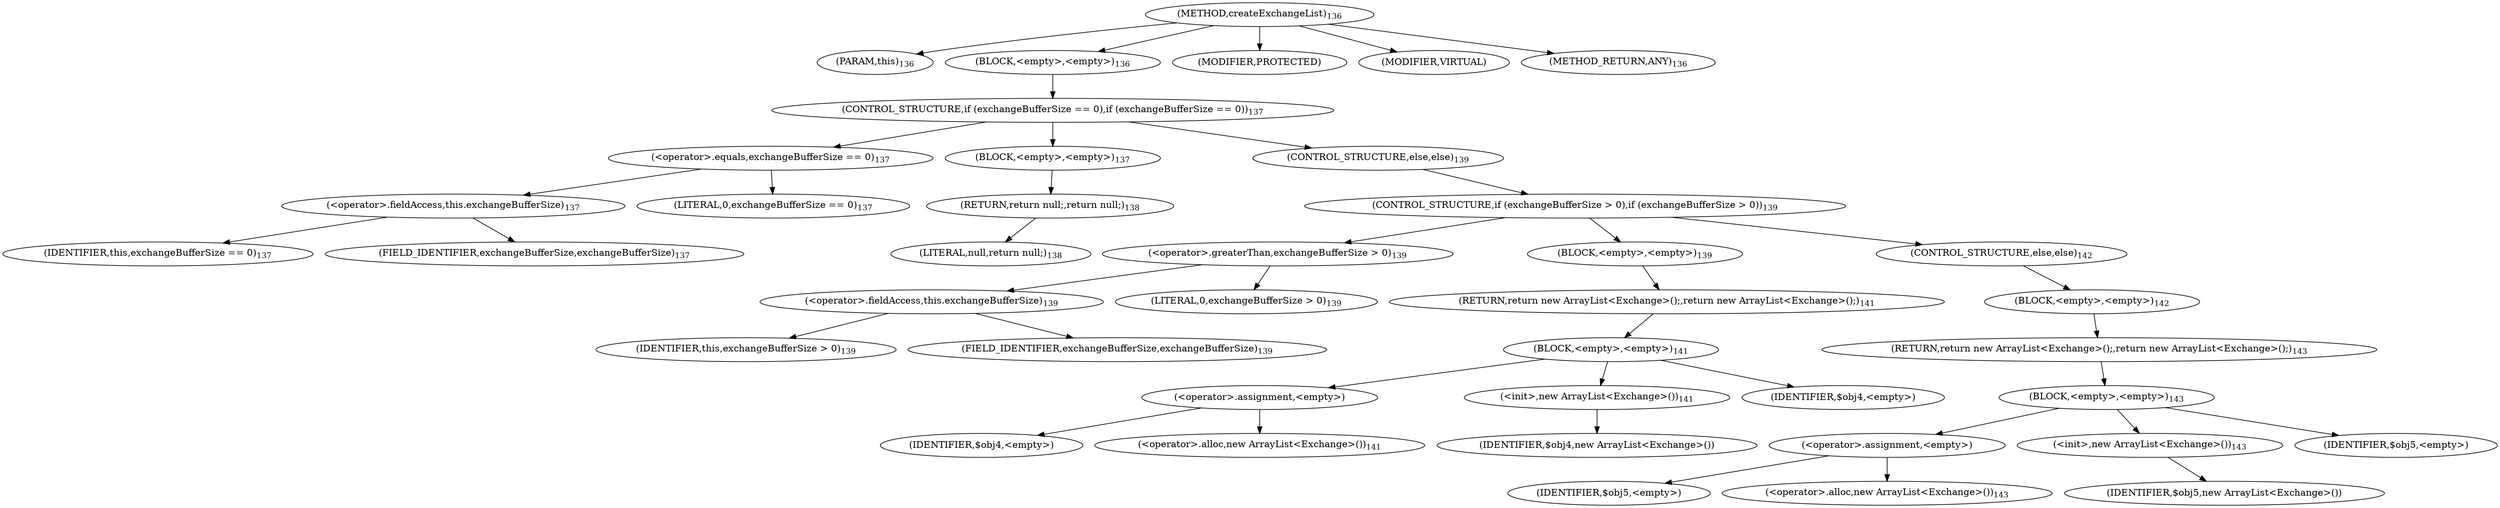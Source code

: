 digraph "createExchangeList" {  
"302" [label = <(METHOD,createExchangeList)<SUB>136</SUB>> ]
"303" [label = <(PARAM,this)<SUB>136</SUB>> ]
"304" [label = <(BLOCK,&lt;empty&gt;,&lt;empty&gt;)<SUB>136</SUB>> ]
"305" [label = <(CONTROL_STRUCTURE,if (exchangeBufferSize == 0),if (exchangeBufferSize == 0))<SUB>137</SUB>> ]
"306" [label = <(&lt;operator&gt;.equals,exchangeBufferSize == 0)<SUB>137</SUB>> ]
"307" [label = <(&lt;operator&gt;.fieldAccess,this.exchangeBufferSize)<SUB>137</SUB>> ]
"308" [label = <(IDENTIFIER,this,exchangeBufferSize == 0)<SUB>137</SUB>> ]
"309" [label = <(FIELD_IDENTIFIER,exchangeBufferSize,exchangeBufferSize)<SUB>137</SUB>> ]
"310" [label = <(LITERAL,0,exchangeBufferSize == 0)<SUB>137</SUB>> ]
"311" [label = <(BLOCK,&lt;empty&gt;,&lt;empty&gt;)<SUB>137</SUB>> ]
"312" [label = <(RETURN,return null;,return null;)<SUB>138</SUB>> ]
"313" [label = <(LITERAL,null,return null;)<SUB>138</SUB>> ]
"314" [label = <(CONTROL_STRUCTURE,else,else)<SUB>139</SUB>> ]
"315" [label = <(CONTROL_STRUCTURE,if (exchangeBufferSize &gt; 0),if (exchangeBufferSize &gt; 0))<SUB>139</SUB>> ]
"316" [label = <(&lt;operator&gt;.greaterThan,exchangeBufferSize &gt; 0)<SUB>139</SUB>> ]
"317" [label = <(&lt;operator&gt;.fieldAccess,this.exchangeBufferSize)<SUB>139</SUB>> ]
"318" [label = <(IDENTIFIER,this,exchangeBufferSize &gt; 0)<SUB>139</SUB>> ]
"319" [label = <(FIELD_IDENTIFIER,exchangeBufferSize,exchangeBufferSize)<SUB>139</SUB>> ]
"320" [label = <(LITERAL,0,exchangeBufferSize &gt; 0)<SUB>139</SUB>> ]
"321" [label = <(BLOCK,&lt;empty&gt;,&lt;empty&gt;)<SUB>139</SUB>> ]
"322" [label = <(RETURN,return new ArrayList&lt;Exchange&gt;();,return new ArrayList&lt;Exchange&gt;();)<SUB>141</SUB>> ]
"323" [label = <(BLOCK,&lt;empty&gt;,&lt;empty&gt;)<SUB>141</SUB>> ]
"324" [label = <(&lt;operator&gt;.assignment,&lt;empty&gt;)> ]
"325" [label = <(IDENTIFIER,$obj4,&lt;empty&gt;)> ]
"326" [label = <(&lt;operator&gt;.alloc,new ArrayList&lt;Exchange&gt;())<SUB>141</SUB>> ]
"327" [label = <(&lt;init&gt;,new ArrayList&lt;Exchange&gt;())<SUB>141</SUB>> ]
"328" [label = <(IDENTIFIER,$obj4,new ArrayList&lt;Exchange&gt;())> ]
"329" [label = <(IDENTIFIER,$obj4,&lt;empty&gt;)> ]
"330" [label = <(CONTROL_STRUCTURE,else,else)<SUB>142</SUB>> ]
"331" [label = <(BLOCK,&lt;empty&gt;,&lt;empty&gt;)<SUB>142</SUB>> ]
"332" [label = <(RETURN,return new ArrayList&lt;Exchange&gt;();,return new ArrayList&lt;Exchange&gt;();)<SUB>143</SUB>> ]
"333" [label = <(BLOCK,&lt;empty&gt;,&lt;empty&gt;)<SUB>143</SUB>> ]
"334" [label = <(&lt;operator&gt;.assignment,&lt;empty&gt;)> ]
"335" [label = <(IDENTIFIER,$obj5,&lt;empty&gt;)> ]
"336" [label = <(&lt;operator&gt;.alloc,new ArrayList&lt;Exchange&gt;())<SUB>143</SUB>> ]
"337" [label = <(&lt;init&gt;,new ArrayList&lt;Exchange&gt;())<SUB>143</SUB>> ]
"338" [label = <(IDENTIFIER,$obj5,new ArrayList&lt;Exchange&gt;())> ]
"339" [label = <(IDENTIFIER,$obj5,&lt;empty&gt;)> ]
"340" [label = <(MODIFIER,PROTECTED)> ]
"341" [label = <(MODIFIER,VIRTUAL)> ]
"342" [label = <(METHOD_RETURN,ANY)<SUB>136</SUB>> ]
  "302" -> "303" 
  "302" -> "304" 
  "302" -> "340" 
  "302" -> "341" 
  "302" -> "342" 
  "304" -> "305" 
  "305" -> "306" 
  "305" -> "311" 
  "305" -> "314" 
  "306" -> "307" 
  "306" -> "310" 
  "307" -> "308" 
  "307" -> "309" 
  "311" -> "312" 
  "312" -> "313" 
  "314" -> "315" 
  "315" -> "316" 
  "315" -> "321" 
  "315" -> "330" 
  "316" -> "317" 
  "316" -> "320" 
  "317" -> "318" 
  "317" -> "319" 
  "321" -> "322" 
  "322" -> "323" 
  "323" -> "324" 
  "323" -> "327" 
  "323" -> "329" 
  "324" -> "325" 
  "324" -> "326" 
  "327" -> "328" 
  "330" -> "331" 
  "331" -> "332" 
  "332" -> "333" 
  "333" -> "334" 
  "333" -> "337" 
  "333" -> "339" 
  "334" -> "335" 
  "334" -> "336" 
  "337" -> "338" 
}
